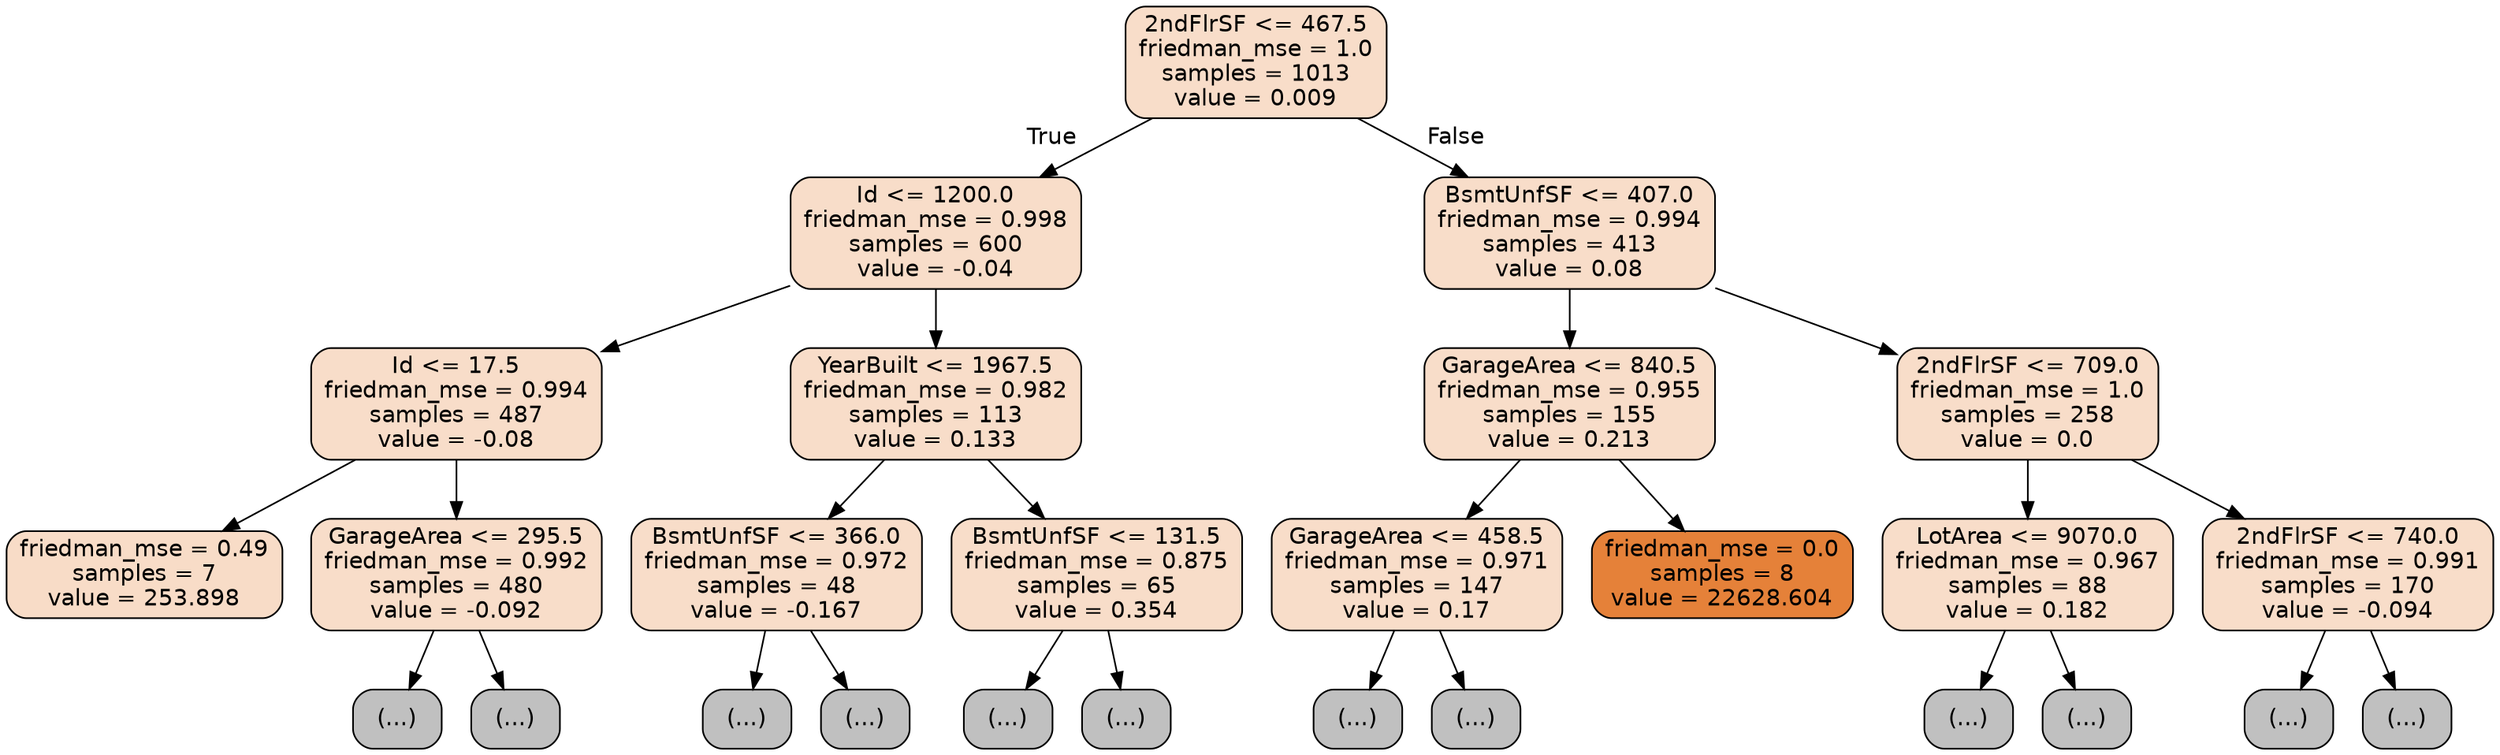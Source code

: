 digraph Tree {
node [shape=box, style="filled, rounded", color="black", fontname=helvetica] ;
edge [fontname=helvetica] ;
0 [label="2ndFlrSF <= 467.5\nfriedman_mse = 1.0\nsamples = 1013\nvalue = 0.009", fillcolor="#e5813945"] ;
1 [label="Id <= 1200.0\nfriedman_mse = 0.998\nsamples = 600\nvalue = -0.04", fillcolor="#e5813945"] ;
0 -> 1 [labeldistance=2.5, labelangle=45, headlabel="True"] ;
2 [label="Id <= 17.5\nfriedman_mse = 0.994\nsamples = 487\nvalue = -0.08", fillcolor="#e5813945"] ;
1 -> 2 ;
3 [label="friedman_mse = 0.49\nsamples = 7\nvalue = 253.898", fillcolor="#e5813947"] ;
2 -> 3 ;
4 [label="GarageArea <= 295.5\nfriedman_mse = 0.992\nsamples = 480\nvalue = -0.092", fillcolor="#e5813945"] ;
2 -> 4 ;
5 [label="(...)", fillcolor="#C0C0C0"] ;
4 -> 5 ;
8 [label="(...)", fillcolor="#C0C0C0"] ;
4 -> 8 ;
11 [label="YearBuilt <= 1967.5\nfriedman_mse = 0.982\nsamples = 113\nvalue = 0.133", fillcolor="#e5813945"] ;
1 -> 11 ;
12 [label="BsmtUnfSF <= 366.0\nfriedman_mse = 0.972\nsamples = 48\nvalue = -0.167", fillcolor="#e5813945"] ;
11 -> 12 ;
13 [label="(...)", fillcolor="#C0C0C0"] ;
12 -> 13 ;
16 [label="(...)", fillcolor="#C0C0C0"] ;
12 -> 16 ;
19 [label="BsmtUnfSF <= 131.5\nfriedman_mse = 0.875\nsamples = 65\nvalue = 0.354", fillcolor="#e5813945"] ;
11 -> 19 ;
20 [label="(...)", fillcolor="#C0C0C0"] ;
19 -> 20 ;
21 [label="(...)", fillcolor="#C0C0C0"] ;
19 -> 21 ;
24 [label="BsmtUnfSF <= 407.0\nfriedman_mse = 0.994\nsamples = 413\nvalue = 0.08", fillcolor="#e5813945"] ;
0 -> 24 [labeldistance=2.5, labelangle=-45, headlabel="False"] ;
25 [label="GarageArea <= 840.5\nfriedman_mse = 0.955\nsamples = 155\nvalue = 0.213", fillcolor="#e5813945"] ;
24 -> 25 ;
26 [label="GarageArea <= 458.5\nfriedman_mse = 0.971\nsamples = 147\nvalue = 0.17", fillcolor="#e5813945"] ;
25 -> 26 ;
27 [label="(...)", fillcolor="#C0C0C0"] ;
26 -> 27 ;
30 [label="(...)", fillcolor="#C0C0C0"] ;
26 -> 30 ;
33 [label="friedman_mse = 0.0\nsamples = 8\nvalue = 22628.604", fillcolor="#e58139ff"] ;
25 -> 33 ;
34 [label="2ndFlrSF <= 709.0\nfriedman_mse = 1.0\nsamples = 258\nvalue = 0.0", fillcolor="#e5813945"] ;
24 -> 34 ;
35 [label="LotArea <= 9070.0\nfriedman_mse = 0.967\nsamples = 88\nvalue = 0.182", fillcolor="#e5813945"] ;
34 -> 35 ;
36 [label="(...)", fillcolor="#C0C0C0"] ;
35 -> 36 ;
39 [label="(...)", fillcolor="#C0C0C0"] ;
35 -> 39 ;
42 [label="2ndFlrSF <= 740.0\nfriedman_mse = 0.991\nsamples = 170\nvalue = -0.094", fillcolor="#e5813945"] ;
34 -> 42 ;
43 [label="(...)", fillcolor="#C0C0C0"] ;
42 -> 43 ;
46 [label="(...)", fillcolor="#C0C0C0"] ;
42 -> 46 ;
}
